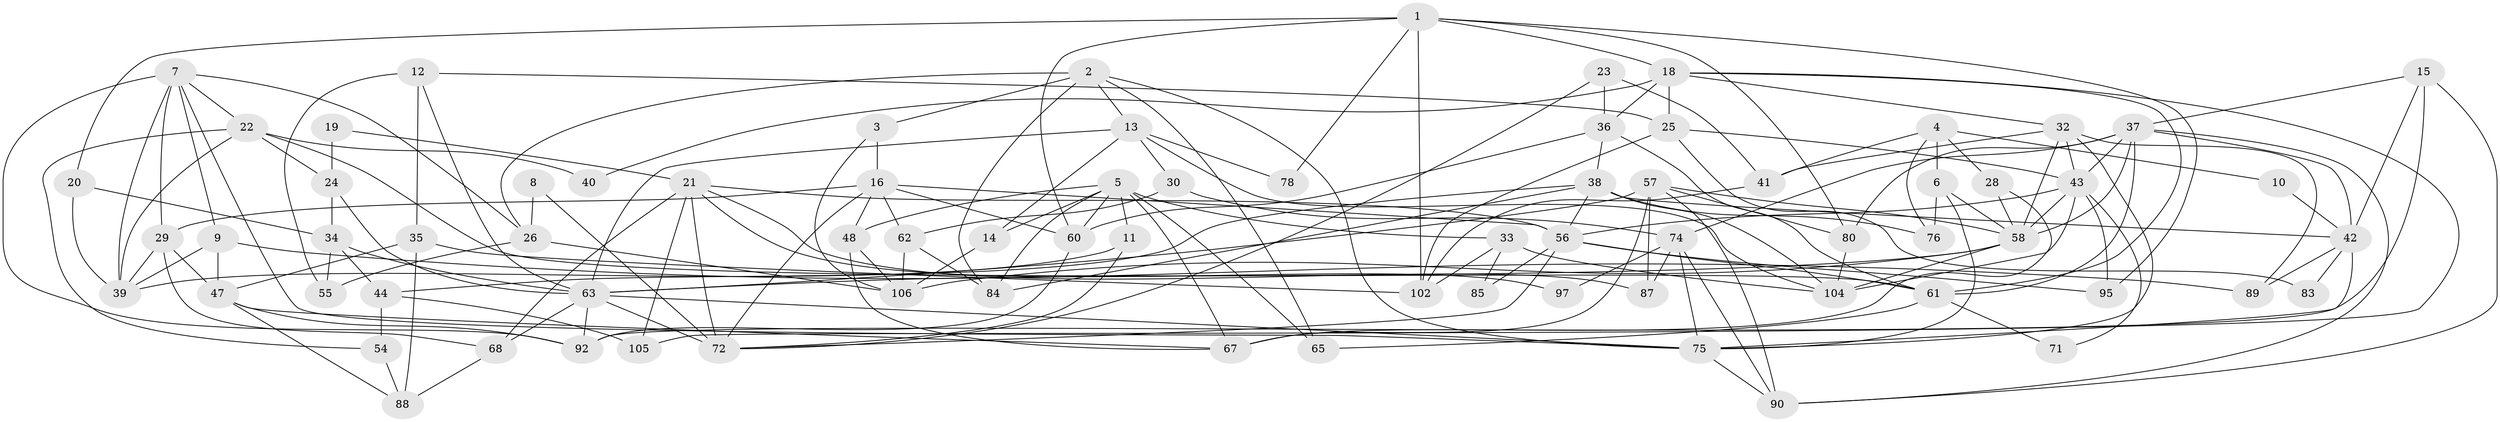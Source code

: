// Generated by graph-tools (version 1.1) at 2025/52/02/27/25 19:52:08]
// undirected, 76 vertices, 180 edges
graph export_dot {
graph [start="1"]
  node [color=gray90,style=filled];
  1 [super="+17"];
  2 [super="+49"];
  3 [super="+79"];
  4 [super="+91"];
  5 [super="+107"];
  6;
  7 [super="+52"];
  8;
  9 [super="+46"];
  10;
  11;
  12;
  13 [super="+101"];
  14;
  15;
  16 [super="+45"];
  18 [super="+27"];
  19;
  20;
  21 [super="+31"];
  22 [super="+59"];
  23 [super="+66"];
  24;
  25;
  26;
  28;
  29;
  30;
  32 [super="+77"];
  33;
  34 [super="+50"];
  35 [super="+109"];
  36;
  37 [super="+73"];
  38 [super="+64"];
  39 [super="+70"];
  40;
  41 [super="+53"];
  42 [super="+82"];
  43 [super="+100"];
  44;
  47 [super="+51"];
  48;
  54;
  55;
  56 [super="+98"];
  57 [super="+69"];
  58 [super="+94"];
  60 [super="+103"];
  61 [super="+86"];
  62 [super="+93"];
  63 [super="+99"];
  65;
  67;
  68;
  71;
  72 [super="+96"];
  74;
  75 [super="+81"];
  76;
  78;
  80;
  83;
  84;
  85;
  87;
  88;
  89;
  90 [super="+108"];
  92;
  95;
  97;
  102;
  104;
  105;
  106;
  1 -- 95;
  1 -- 20;
  1 -- 80;
  1 -- 102;
  1 -- 18;
  1 -- 60;
  1 -- 78;
  2 -- 26;
  2 -- 65;
  2 -- 84;
  2 -- 13;
  2 -- 75;
  2 -- 3;
  3 -- 16;
  3 -- 106;
  4 -- 28;
  4 -- 6;
  4 -- 10;
  4 -- 41;
  4 -- 76;
  5 -- 67;
  5 -- 60;
  5 -- 11;
  5 -- 84;
  5 -- 48;
  5 -- 33;
  5 -- 65;
  5 -- 14;
  6 -- 75;
  6 -- 76;
  6 -- 58;
  7 -- 9;
  7 -- 22;
  7 -- 26;
  7 -- 29;
  7 -- 75;
  7 -- 92;
  7 -- 39;
  8 -- 72;
  8 -- 26;
  9 -- 89;
  9 -- 47;
  9 -- 39;
  10 -- 42;
  11 -- 72;
  11 -- 39;
  12 -- 25;
  12 -- 55;
  12 -- 63;
  12 -- 35;
  13 -- 30;
  13 -- 63;
  13 -- 104;
  13 -- 78;
  13 -- 14;
  14 -- 106;
  15 -- 90;
  15 -- 37;
  15 -- 92;
  15 -- 42;
  16 -- 48;
  16 -- 29;
  16 -- 56;
  16 -- 60;
  16 -- 62;
  16 -- 72;
  18 -- 105;
  18 -- 32;
  18 -- 36;
  18 -- 40;
  18 -- 25;
  18 -- 61;
  19 -- 24;
  19 -- 21;
  20 -- 34;
  20 -- 39 [weight=2];
  21 -- 97;
  21 -- 68;
  21 -- 87;
  21 -- 72;
  21 -- 105;
  21 -- 56;
  22 -- 61;
  22 -- 54;
  22 -- 24;
  22 -- 40;
  22 -- 39;
  23 -- 36;
  23 -- 41;
  23 -- 72;
  24 -- 34;
  24 -- 63;
  25 -- 102;
  25 -- 83;
  25 -- 43;
  26 -- 106;
  26 -- 55;
  28 -- 67;
  28 -- 58;
  29 -- 68;
  29 -- 47;
  29 -- 39;
  30 -- 74;
  30 -- 62;
  32 -- 58;
  32 -- 75;
  32 -- 41;
  32 -- 43;
  32 -- 89;
  33 -- 102;
  33 -- 104;
  33 -- 85;
  34 -- 44;
  34 -- 55;
  34 -- 63;
  35 -- 88;
  35 -- 102;
  35 -- 47;
  36 -- 60;
  36 -- 38;
  36 -- 61;
  37 -- 61;
  37 -- 74;
  37 -- 90;
  37 -- 80;
  37 -- 43;
  37 -- 58;
  37 -- 42;
  38 -- 84;
  38 -- 42;
  38 -- 76;
  38 -- 104;
  38 -- 44;
  38 -- 56;
  41 -- 102;
  42 -- 89;
  42 -- 83;
  42 -- 75;
  43 -- 95;
  43 -- 71;
  43 -- 56;
  43 -- 104;
  43 -- 58;
  44 -- 54;
  44 -- 105;
  47 -- 92;
  47 -- 67;
  47 -- 88;
  48 -- 106;
  48 -- 67;
  54 -- 88;
  56 -- 61;
  56 -- 95;
  56 -- 85;
  56 -- 72;
  57 -- 80;
  57 -- 63;
  57 -- 87;
  57 -- 90;
  57 -- 67;
  57 -- 58;
  58 -- 104;
  58 -- 106;
  58 -- 63;
  60 -- 92;
  61 -- 71;
  61 -- 65;
  62 -- 84;
  62 -- 106;
  63 -- 72;
  63 -- 92;
  63 -- 68;
  63 -- 75;
  68 -- 88;
  74 -- 87;
  74 -- 97;
  74 -- 90;
  74 -- 75;
  75 -- 90;
  80 -- 104;
}
